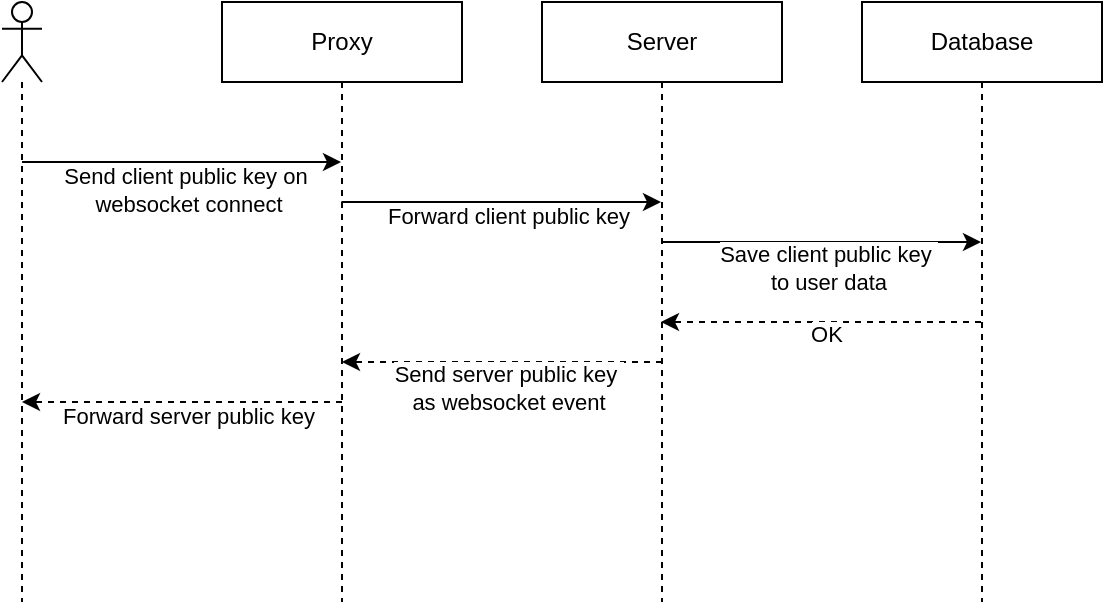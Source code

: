 <mxfile version="24.3.1" type="device">
  <diagram name="Page-1" id="2YBvvXClWsGukQMizWep">
    <mxGraphModel dx="1368" dy="793" grid="1" gridSize="10" guides="1" tooltips="1" connect="1" arrows="1" fold="1" page="1" pageScale="1" pageWidth="850" pageHeight="1100" math="0" shadow="0">
      <root>
        <mxCell id="0" />
        <mxCell id="1" parent="0" />
        <mxCell id="aM9ryv3xv72pqoxQDRHE-5" value="Proxy" style="shape=umlLifeline;perimeter=lifelinePerimeter;whiteSpace=wrap;html=1;container=0;dropTarget=0;collapsible=0;recursiveResize=0;outlineConnect=0;portConstraint=eastwest;newEdgeStyle={&quot;edgeStyle&quot;:&quot;elbowEdgeStyle&quot;,&quot;elbow&quot;:&quot;vertical&quot;,&quot;curved&quot;:0,&quot;rounded&quot;:0};" parent="1" vertex="1">
          <mxGeometry x="200" y="40" width="120" height="300" as="geometry" />
        </mxCell>
        <mxCell id="ljJgm9EiYddA9cTFG0Fl-5" value="Server" style="shape=umlLifeline;perimeter=lifelinePerimeter;whiteSpace=wrap;html=1;container=0;dropTarget=0;collapsible=0;recursiveResize=0;outlineConnect=0;portConstraint=eastwest;newEdgeStyle={&quot;edgeStyle&quot;:&quot;elbowEdgeStyle&quot;,&quot;elbow&quot;:&quot;vertical&quot;,&quot;curved&quot;:0,&quot;rounded&quot;:0};" parent="1" vertex="1">
          <mxGeometry x="360" y="40" width="120" height="300" as="geometry" />
        </mxCell>
        <mxCell id="ljJgm9EiYddA9cTFG0Fl-6" value="Database" style="shape=umlLifeline;perimeter=lifelinePerimeter;whiteSpace=wrap;html=1;container=0;dropTarget=0;collapsible=0;recursiveResize=0;outlineConnect=0;portConstraint=eastwest;newEdgeStyle={&quot;edgeStyle&quot;:&quot;elbowEdgeStyle&quot;,&quot;elbow&quot;:&quot;vertical&quot;,&quot;curved&quot;:0,&quot;rounded&quot;:0};" parent="1" vertex="1">
          <mxGeometry x="520" y="40" width="120" height="300" as="geometry" />
        </mxCell>
        <mxCell id="ljJgm9EiYddA9cTFG0Fl-7" value="" style="endArrow=classic;html=1;rounded=0;" parent="1" source="ljJgm9EiYddA9cTFG0Fl-11" edge="1">
          <mxGeometry width="50" height="50" relative="1" as="geometry">
            <mxPoint x="100" y="120" as="sourcePoint" />
            <mxPoint x="259.5" y="120" as="targetPoint" />
          </mxGeometry>
        </mxCell>
        <mxCell id="ljJgm9EiYddA9cTFG0Fl-8" value="Send client public key on&amp;nbsp;&lt;div&gt;websocket connect&lt;/div&gt;" style="edgeLabel;html=1;align=center;verticalAlign=middle;resizable=0;points=[];" parent="ljJgm9EiYddA9cTFG0Fl-7" vertex="1" connectable="0">
          <mxGeometry x="-0.533" relative="1" as="geometry">
            <mxPoint x="46" y="14" as="offset" />
          </mxGeometry>
        </mxCell>
        <mxCell id="ljJgm9EiYddA9cTFG0Fl-11" value="" style="shape=umlLifeline;perimeter=lifelinePerimeter;whiteSpace=wrap;html=1;container=1;dropTarget=0;collapsible=0;recursiveResize=0;outlineConnect=0;portConstraint=eastwest;newEdgeStyle={&quot;curved&quot;:0,&quot;rounded&quot;:0};participant=umlActor;" parent="1" vertex="1">
          <mxGeometry x="90" y="40" width="20" height="300" as="geometry" />
        </mxCell>
        <mxCell id="ljJgm9EiYddA9cTFG0Fl-15" value="" style="endArrow=classic;html=1;rounded=0;" parent="1" edge="1">
          <mxGeometry width="50" height="50" relative="1" as="geometry">
            <mxPoint x="259.7" y="140" as="sourcePoint" />
            <mxPoint x="419.5" y="140" as="targetPoint" />
          </mxGeometry>
        </mxCell>
        <mxCell id="ljJgm9EiYddA9cTFG0Fl-16" value="Forward client public key" style="edgeLabel;html=1;align=center;verticalAlign=middle;resizable=0;points=[];" parent="ljJgm9EiYddA9cTFG0Fl-15" vertex="1" connectable="0">
          <mxGeometry x="-0.533" relative="1" as="geometry">
            <mxPoint x="46" y="7" as="offset" />
          </mxGeometry>
        </mxCell>
        <mxCell id="lSpRyI1vkZVZtiPQ6Dnv-1" value="" style="endArrow=classic;html=1;rounded=0;" parent="1" edge="1">
          <mxGeometry width="50" height="50" relative="1" as="geometry">
            <mxPoint x="419.7" y="160" as="sourcePoint" />
            <mxPoint x="579.5" y="160" as="targetPoint" />
          </mxGeometry>
        </mxCell>
        <mxCell id="lSpRyI1vkZVZtiPQ6Dnv-2" value="Save client public key&amp;nbsp;&lt;div&gt;to user data&lt;/div&gt;" style="edgeLabel;html=1;align=center;verticalAlign=middle;resizable=0;points=[];" parent="lSpRyI1vkZVZtiPQ6Dnv-1" vertex="1" connectable="0">
          <mxGeometry x="-0.533" relative="1" as="geometry">
            <mxPoint x="46" y="13" as="offset" />
          </mxGeometry>
        </mxCell>
        <mxCell id="lSpRyI1vkZVZtiPQ6Dnv-3" value="" style="endArrow=classic;html=1;rounded=0;dashed=1;" parent="1" edge="1">
          <mxGeometry width="50" height="50" relative="1" as="geometry">
            <mxPoint x="579.5" y="200" as="sourcePoint" />
            <mxPoint x="419.5" y="200" as="targetPoint" />
          </mxGeometry>
        </mxCell>
        <mxCell id="lSpRyI1vkZVZtiPQ6Dnv-4" value="OK" style="edgeLabel;html=1;align=center;verticalAlign=middle;resizable=0;points=[];" parent="lSpRyI1vkZVZtiPQ6Dnv-3" vertex="1" connectable="0">
          <mxGeometry x="-0.469" y="5" relative="1" as="geometry">
            <mxPoint x="-35" y="1" as="offset" />
          </mxGeometry>
        </mxCell>
        <mxCell id="lSpRyI1vkZVZtiPQ6Dnv-5" value="" style="endArrow=classic;html=1;rounded=0;dashed=1;" parent="1" edge="1">
          <mxGeometry width="50" height="50" relative="1" as="geometry">
            <mxPoint x="420" y="220" as="sourcePoint" />
            <mxPoint x="260" y="220" as="targetPoint" />
          </mxGeometry>
        </mxCell>
        <mxCell id="lSpRyI1vkZVZtiPQ6Dnv-6" value="Send server public key&amp;nbsp;&lt;div&gt;as websocket event&lt;/div&gt;" style="edgeLabel;html=1;align=center;verticalAlign=middle;resizable=0;points=[];" parent="lSpRyI1vkZVZtiPQ6Dnv-5" vertex="1" connectable="0">
          <mxGeometry x="-0.469" y="5" relative="1" as="geometry">
            <mxPoint x="-35" y="8" as="offset" />
          </mxGeometry>
        </mxCell>
        <mxCell id="lSpRyI1vkZVZtiPQ6Dnv-9" value="" style="endArrow=classic;html=1;rounded=0;dashed=1;" parent="1" edge="1">
          <mxGeometry width="50" height="50" relative="1" as="geometry">
            <mxPoint x="260" y="240" as="sourcePoint" />
            <mxPoint x="100" y="240" as="targetPoint" />
          </mxGeometry>
        </mxCell>
        <mxCell id="lSpRyI1vkZVZtiPQ6Dnv-10" value="Forward server public key" style="edgeLabel;html=1;align=center;verticalAlign=middle;resizable=0;points=[];" parent="lSpRyI1vkZVZtiPQ6Dnv-9" vertex="1" connectable="0">
          <mxGeometry x="-0.469" y="5" relative="1" as="geometry">
            <mxPoint x="-35" y="2" as="offset" />
          </mxGeometry>
        </mxCell>
      </root>
    </mxGraphModel>
  </diagram>
</mxfile>
